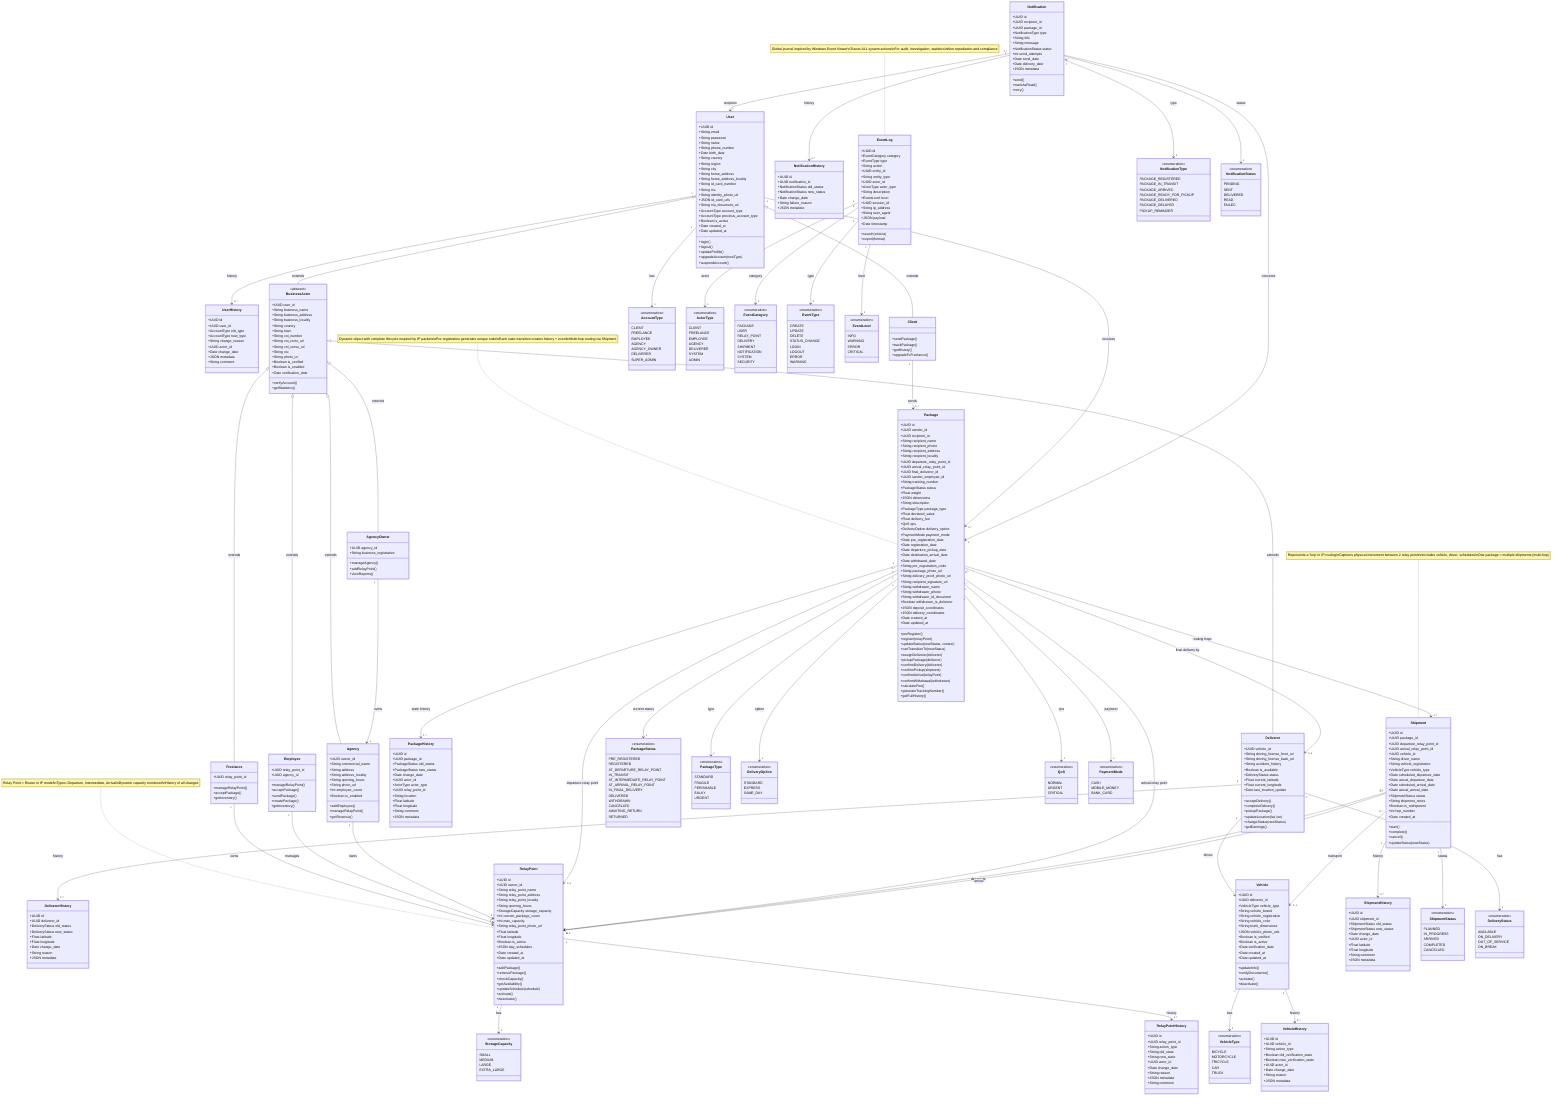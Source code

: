 classDiagram
    %% ==================== USER HIERARCHY ====================
    class User {
        +UUID id
        +String email
        +String password
        +String name
        +String phone_number
        +Date birth_date
        +String country
        +String region
        +String city
        +String home_address
        +String home_address_locality
        +String id_card_number
        +String niu
        +String identity_photo_url
        +JSON id_card_urls
        +String niu_document_url
        +AccountType account_type
        +AccountType previous_account_type
        +Boolean is_active
        +Date created_at
        +Date updated_at
        +login()
        +logout()
        +updateProfile()
        +upgradeAccount(newType)
        +suspendAccount()
    }

    class UserHistory {
        +UUID id
        +UUID user_id
        +AccountType old_type
        +AccountType new_type
        +String change_reason
        +UUID actor_id
        +Date change_date
        +JSON metadata
        +String comment
    }

    class BusinessActor {
        <<abstract>>
        +UUID user_id
        +String business_name
        +String business_address
        +String business_locality
        +String country
        +String town
        +String cni_number
        +String cni_recto_url
        +String cni_verso_url
        +String niu
        +String photo_url
        +Boolean is_verified
        +Boolean is_enabled
        +Date verification_date
        +verifyAccount()
        +getStatistics()
    }

    class Client {
        +sendPackage()
        +trackPackage()
        +getHistory()
        +upgradeToFreelance()
    }

    class Freelance {
        +UUID relay_point_id
        +manageRelayPoint()
        +acceptPackage()
        +getInventory()
    }

    class Employee {
        +UUID relay_point_id
        +UUID agency_id
        +manageRelayPoint()
        +acceptPackage()
        +sendPackage()
        +createPackage()
        +getInventory()
    }

    class Agency {
        +UUID owner_id
        +String commercial_name
        +String address
        +String address_locality
        +String opening_hours
        +String photo_url
        +Int employee_count
        +Boolean is_enabled
        +addEmployee()
        +manageRelayPoint()
        +getRevenue()
    }

    class AgencyOwner {
        +UUID agency_id
        +String business_registration
        +manageAgency()
        +addRelayPoint()
        +viewReports()
    }

    class Deliverer {
        +UUID vehicle_id
        +String driving_license_front_url
        +String driving_license_back_url
        +String accident_history
        +Boolean is_available
        +DeliveryStatus status
        +Float current_latitude
        +Float current_longitude
        +Date last_location_update
        +acceptDelivery()
        +completeDelivery()
        +pickupPackage()
        +updateLocation(lat, lon)
        +changeStatus(newStatus)
        +getEarnings()
    }

    class DelivererHistory {
        +UUID id
        +UUID deliverer_id
        +DeliveryStatus old_status
        +DeliveryStatus new_status
        +Float latitude
        +Float longitude
        +Date change_date
        +String reason
        +JSON metadata
    }

    %% ==================== RELAY POINT ====================
    class RelayPoint {
        +UUID id
        +UUID owner_id
        +String relay_point_name
        +String relay_point_address
        +String relay_point_locality
        +String opening_hours
        +StorageCapacity storage_capacity
        +Int current_package_count
        +Int max_capacity
        +String relay_point_photo_url
        +Float latitude
        +Float longitude
        +Boolean is_active
        +JSON day_schedules
        +Date created_at
        +Date updated_at
        +addPackage()
        +removePackage()
        +checkCapacity()
        +getAvailability()
        +updateSchedule(schedule)
        +activate()
        +deactivate()
    }

    class RelayPointHistory {
        +UUID id
        +UUID relay_point_id
        +String action_type
        +String old_state
        +String new_state
        +UUID actor_id
        +Date change_date
        +String reason
        +JSON metadata
        +String comment
    }

    %% ==================== VEHICLE ====================
    class Vehicle {
        +UUID id
        +UUID deliverer_id
        +VehicleType vehicle_type
        +String vehicle_brand
        +String vehicle_registration
        +String vehicle_color
        +String trunk_dimensions
        +JSON vehicle_photo_urls
        +Boolean is_verified
        +Boolean is_active
        +Date verification_date
        +Date created_at
        +Date updated_at
        +updateInfo()
        +verifyDocuments()
        +activate()
        +deactivate()
    }

    class VehicleHistory {
        +UUID id
        +UUID vehicle_id
        +String action_type
        +Boolean old_verification_state
        +Boolean new_verification_state
        +UUID actor_id
        +Date change_date
        +String reason
        +JSON metadata
    }

    %% ==================== PACKAGE ====================
    class Package {
        +UUID id
        +UUID sender_id
        +UUID recipient_id
        +String recipient_name
        +String recipient_phone
        +String recipient_address
        +String recipient_locality
        +UUID departure_relay_point_id
        +UUID arrival_relay_point_id
        +UUID final_deliverer_id
        +UUID sender_employee_id
        +String tracking_number
        +PackageStatus status
        +Float weight
        +JSON dimensions
        +String description
        +PackageType package_type
        +Float declared_value
        +Float delivery_fee
        +QoS qos
        +DeliveryOption delivery_option
        +PaymentMode payment_mode
        +Date pre_registration_date
        +Date registration_date
        +Date departure_pickup_date
        +Date destination_arrival_date
        +Date withdrawal_date
        +String pre_registration_code
        +String package_photo_url
        +String delivery_proof_photo_url
        +String recipient_signature_url
        +String withdrawer_name
        +String withdrawer_phone
        +String withdrawer_id_document
        +Boolean withdrawer_is_deliverer
        +JSON deposit_coordinates
        +JSON delivery_coordinates
        +Date created_at
        +Date updated_at
        +preRegister()
        +register(relayPoint)
        +updateStatus(newStatus, context)
        +canTransitionTo(newStatus)
        +assignDeliverer(deliverer)
        +pickupPackage(deliverer)
        +confirmDelivery(deliverer)
        +confirmPickup(shipment)
        +confirmArrival(relayPoint)
        +confirmWithdrawal(withdrawer)
        +calculateFee()
        +generateTrackingNumber()
        +getFullHistory()
    }

    class PackageHistory {
        +UUID id
        +UUID package_id
        +PackageStatus old_status
        +PackageStatus new_status
        +Date change_date
        +UUID actor_id
        +ActorType actor_type
        +UUID relay_point_id
        +String location
        +Float latitude
        +Float longitude
        +String comment
        +JSON metadata
    }

    %% ==================== SHIPMENT ====================
    class Shipment {
        +UUID id
        +UUID package_id
        +UUID departure_relay_point_id
        +UUID arrival_relay_point_id
        +UUID vehicle_id
        +String driver_name
        +String vehicle_registration
        +VehicleType vehicle_type
        +Date scheduled_departure_date
        +Date actual_departure_date
        +Date scheduled_arrival_date
        +Date actual_arrival_date
        +ShipmentStatus status
        +String shipment_notes
        +Boolean is_reshipment
        +Int hop_number
        +Date created_at
        +start()
        +complete()
        +cancel()
        +updateStatus(newStatus)
    }

    class ShipmentHistory {
        +UUID id
        +UUID shipment_id
        +ShipmentStatus old_status
        +ShipmentStatus new_status
        +Date change_date
        +UUID actor_id
        +Float latitude
        +Float longitude
        +String comment
        +JSON metadata
    }

    %% ==================== NOTIFICATION ====================
    class Notification {
        +UUID id
        +UUID recipient_id
        +UUID package_id
        +NotificationType type
        +String title
        +String message
        +NotificationStatus status
        +Int send_attempts
        +Date send_date
        +Date delivery_date
        +JSON metadata
        +send()
        +markAsRead()
        +retry()
    }

    class NotificationHistory {
        +UUID id
        +UUID notification_id
        +NotificationStatus old_status
        +NotificationStatus new_status
        +Date change_date
        +String failure_reason
        +JSON metadata
    }

    %% ==================== EVENT LOG ====================
    class EventLog {
        +UUID id
        +EventCategory category
        +EventType type
        +String action
        +UUID entity_id
        +String entity_type
        +UUID actor_id
        +ActorType actor_type
        +String description
        +EventLevel level
        +UUID session_id
        +String ip_address
        +String user_agent
        +JSON payload
        +Date timestamp
        +search(criteria)
        +export(format)
    }

    %% ==================== ENUMERATIONS ====================
    class AccountType {
        <<enumeration>>
        CLIENT
        FREELANCE
        EMPLOYEE
        AGENCY
        AGENCY_OWNER
        DELIVERER
        SUPER_ADMIN
    }

    class StorageCapacity {
        <<enumeration>>
        SMALL
        MEDIUM
        LARGE
        EXTRA_LARGE
    }

    class VehicleType {
        <<enumeration>>
        BICYCLE
        MOTORCYCLE
        TRICYCLE
        CAR
        TRUCK
    }

    class PackageStatus {
        <<enumeration>>
        PRE_REGISTERED
        REGISTERED
        AT_DEPARTURE_RELAY_POINT
        IN_TRANSIT
        AT_INTERMEDIATE_RELAY_POINT
        AT_ARRIVAL_RELAY_POINT
        IN_FINAL_DELIVERY
        DELIVERED
        WITHDRAWN
        CANCELLED
        AWAITING_RETURN
        RETURNED
    }

    class ShipmentStatus {
        <<enumeration>>
        PLANNED
        IN_PROGRESS
        ARRIVED
        COMPLETED
        CANCELLED
    }

    class DeliveryStatus {
        <<enumeration>>
        AVAILABLE
        ON_DELIVERY
        OUT_OF_SERVICE
        ON_BREAK
    }

    class PackageType {
        <<enumeration>>
        STANDARD
        FRAGILE
        PERISHABLE
        BULKY
        URGENT
    }

    class DeliveryOption {
        <<enumeration>>
        STANDARD
        EXPRESS
        SAME_DAY
    }

    class QoS {
        <<enumeration>>
        NORMAL
        URGENT
        CRITICAL
    }

    class PaymentMode {
        <<enumeration>>
        CASH
        MOBILE_MONEY
        BANK_CARD
    }

    class ActorType {
        <<enumeration>>
        CLIENT
        FREELANCE
        EMPLOYEE
        AGENCY
        DELIVERER
        SYSTEM
        ADMIN
    }

    class NotificationType {
        <<enumeration>>
        PACKAGE_REGISTERED
        PACKAGE_IN_TRANSIT
        PACKAGE_ARRIVED
        PACKAGE_READY_FOR_PICKUP
        PACKAGE_DELIVERED
        PACKAGE_DELAYED
        PICKUP_REMINDER
    }

    class NotificationStatus {
        <<enumeration>>
        PENDING
        SENT
        DELIVERED
        READ
        FAILED
    }

    class EventCategory {
        <<enumeration>>
        PACKAGE
        USER
        RELAY_POINT
        DELIVERY
        SHIPMENT
        NOTIFICATION
        SYSTEM
        SECURITY
    }

    class EventType {
        <<enumeration>>
        CREATE
        UPDATE
        DELETE
        STATUS_CHANGE
        LOGIN
        LOGOUT
        ERROR
        WARNING
    }

    class EventLevel {
        <<enumeration>>
        INFO
        WARNING
        ERROR
        CRITICAL
    }

    %% ==================== RELATIONSHIPS ====================
    
    %% User relationships
    User "1" --> "1" AccountType : has
    User "1" --> "0..*" UserHistory : history
    User <|-- Client : extends
    User <|-- BusinessActor : extends
    
    %% BusinessActor relationships
    BusinessActor <|-- Freelance : extends
    BusinessActor <|-- Employee : extends
    BusinessActor <|-- Agency : extends
    BusinessActor <|-- AgencyOwner : extends
    BusinessActor <|-- Deliverer : extends
    
    %% RelayPoint relationships
    Freelance "1" --> "1" RelayPoint : owns
    Employee "1" --> "1..*" RelayPoint : manages
    Agency "1" --> "1..*" RelayPoint : owns
    AgencyOwner "1" --> "1" Agency : owns
    RelayPoint "1" --> "1" StorageCapacity : has
    RelayPoint "1" --> "0..*" RelayPointHistory : history
    
    %% Deliverer and Vehicle relationships
    Deliverer "1" --> "1" Vehicle : drives
    Deliverer "1" --> "1" DeliveryStatus : has
    Deliverer "1" --> "0..*" DelivererHistory : history
    Vehicle "1" --> "1" VehicleType : has
    Vehicle "1" --> "0..*" VehicleHistory : history
    
    %% Package relationships
    Client "1" --> "0..*" Package : sends
    User "1" --> "0..*" Package : receives
    Package "1" --> "1" PackageStatus : current status
    Package "1" --> "1..*" PackageHistory : state history
    Package "1" --> "1..*" Shipment : routing hops
    Package "0..*" --> "0..1" Deliverer : final delivery by
    Package "0..*" --> "0..1" RelayPoint : departure relay point
    Package "0..*" --> "0..1" RelayPoint : arrival relay point
    Package "1" --> "1" PackageType : type
    Package "1" --> "1" DeliveryOption : option
    Package "1" --> "1" QoS : qos
    Package "1" --> "1" PaymentMode : payment
    
    %% Shipment relationships
    Shipment "1" --> "1" ShipmentStatus : status
    Shipment "0..*" --> "1" RelayPoint : departure
    Shipment "0..*" --> "1" RelayPoint : arrival
    Shipment "0..*" --> "0..1" Vehicle : transport
    Shipment "1" --> "0..*" ShipmentHistory : history
    
    %% Notification relationships
    Notification "0..*" --> "1" User : recipient
    Notification "0..*" --> "1" Package : concerns
    Notification "1" --> "1" NotificationType : type
    Notification "1" --> "1" NotificationStatus : status
    Notification "1" --> "0..*" NotificationHistory : history
    
    %% EventLog relationships
    EventLog "1" --> "1" EventCategory : category
    EventLog "1" --> "1" EventType : type
    EventLog "1" --> "1" EventLevel : level
    EventLog "1" --> "1" ActorType : actor
    
    %% Notes
    note for Package "Dynamic object with complete lifecycle inspired by IP packets\nPre-registration generates unique code\nEach state transition creates history + event\nMulti-hop routing via Shipment"
    
    note for Shipment "Represents a 'hop' in IP routing\nCaptures physical movement between 2 relay points\nIncludes vehicle, driver, schedules\nOne package = multiple shipments (multi-hop)"
    
    note for EventLog "Global journal inspired by Windows Event Viewer\nTraces ALL system actions\nFor audit, investigation, statistics\nNon-repudiation and compliance"
    
    note for RelayPoint "Relay Point = Router in IP model\nTypes: Departure, Intermediate, Arrival\nDynamic capacity monitored\nHistory of all changes"